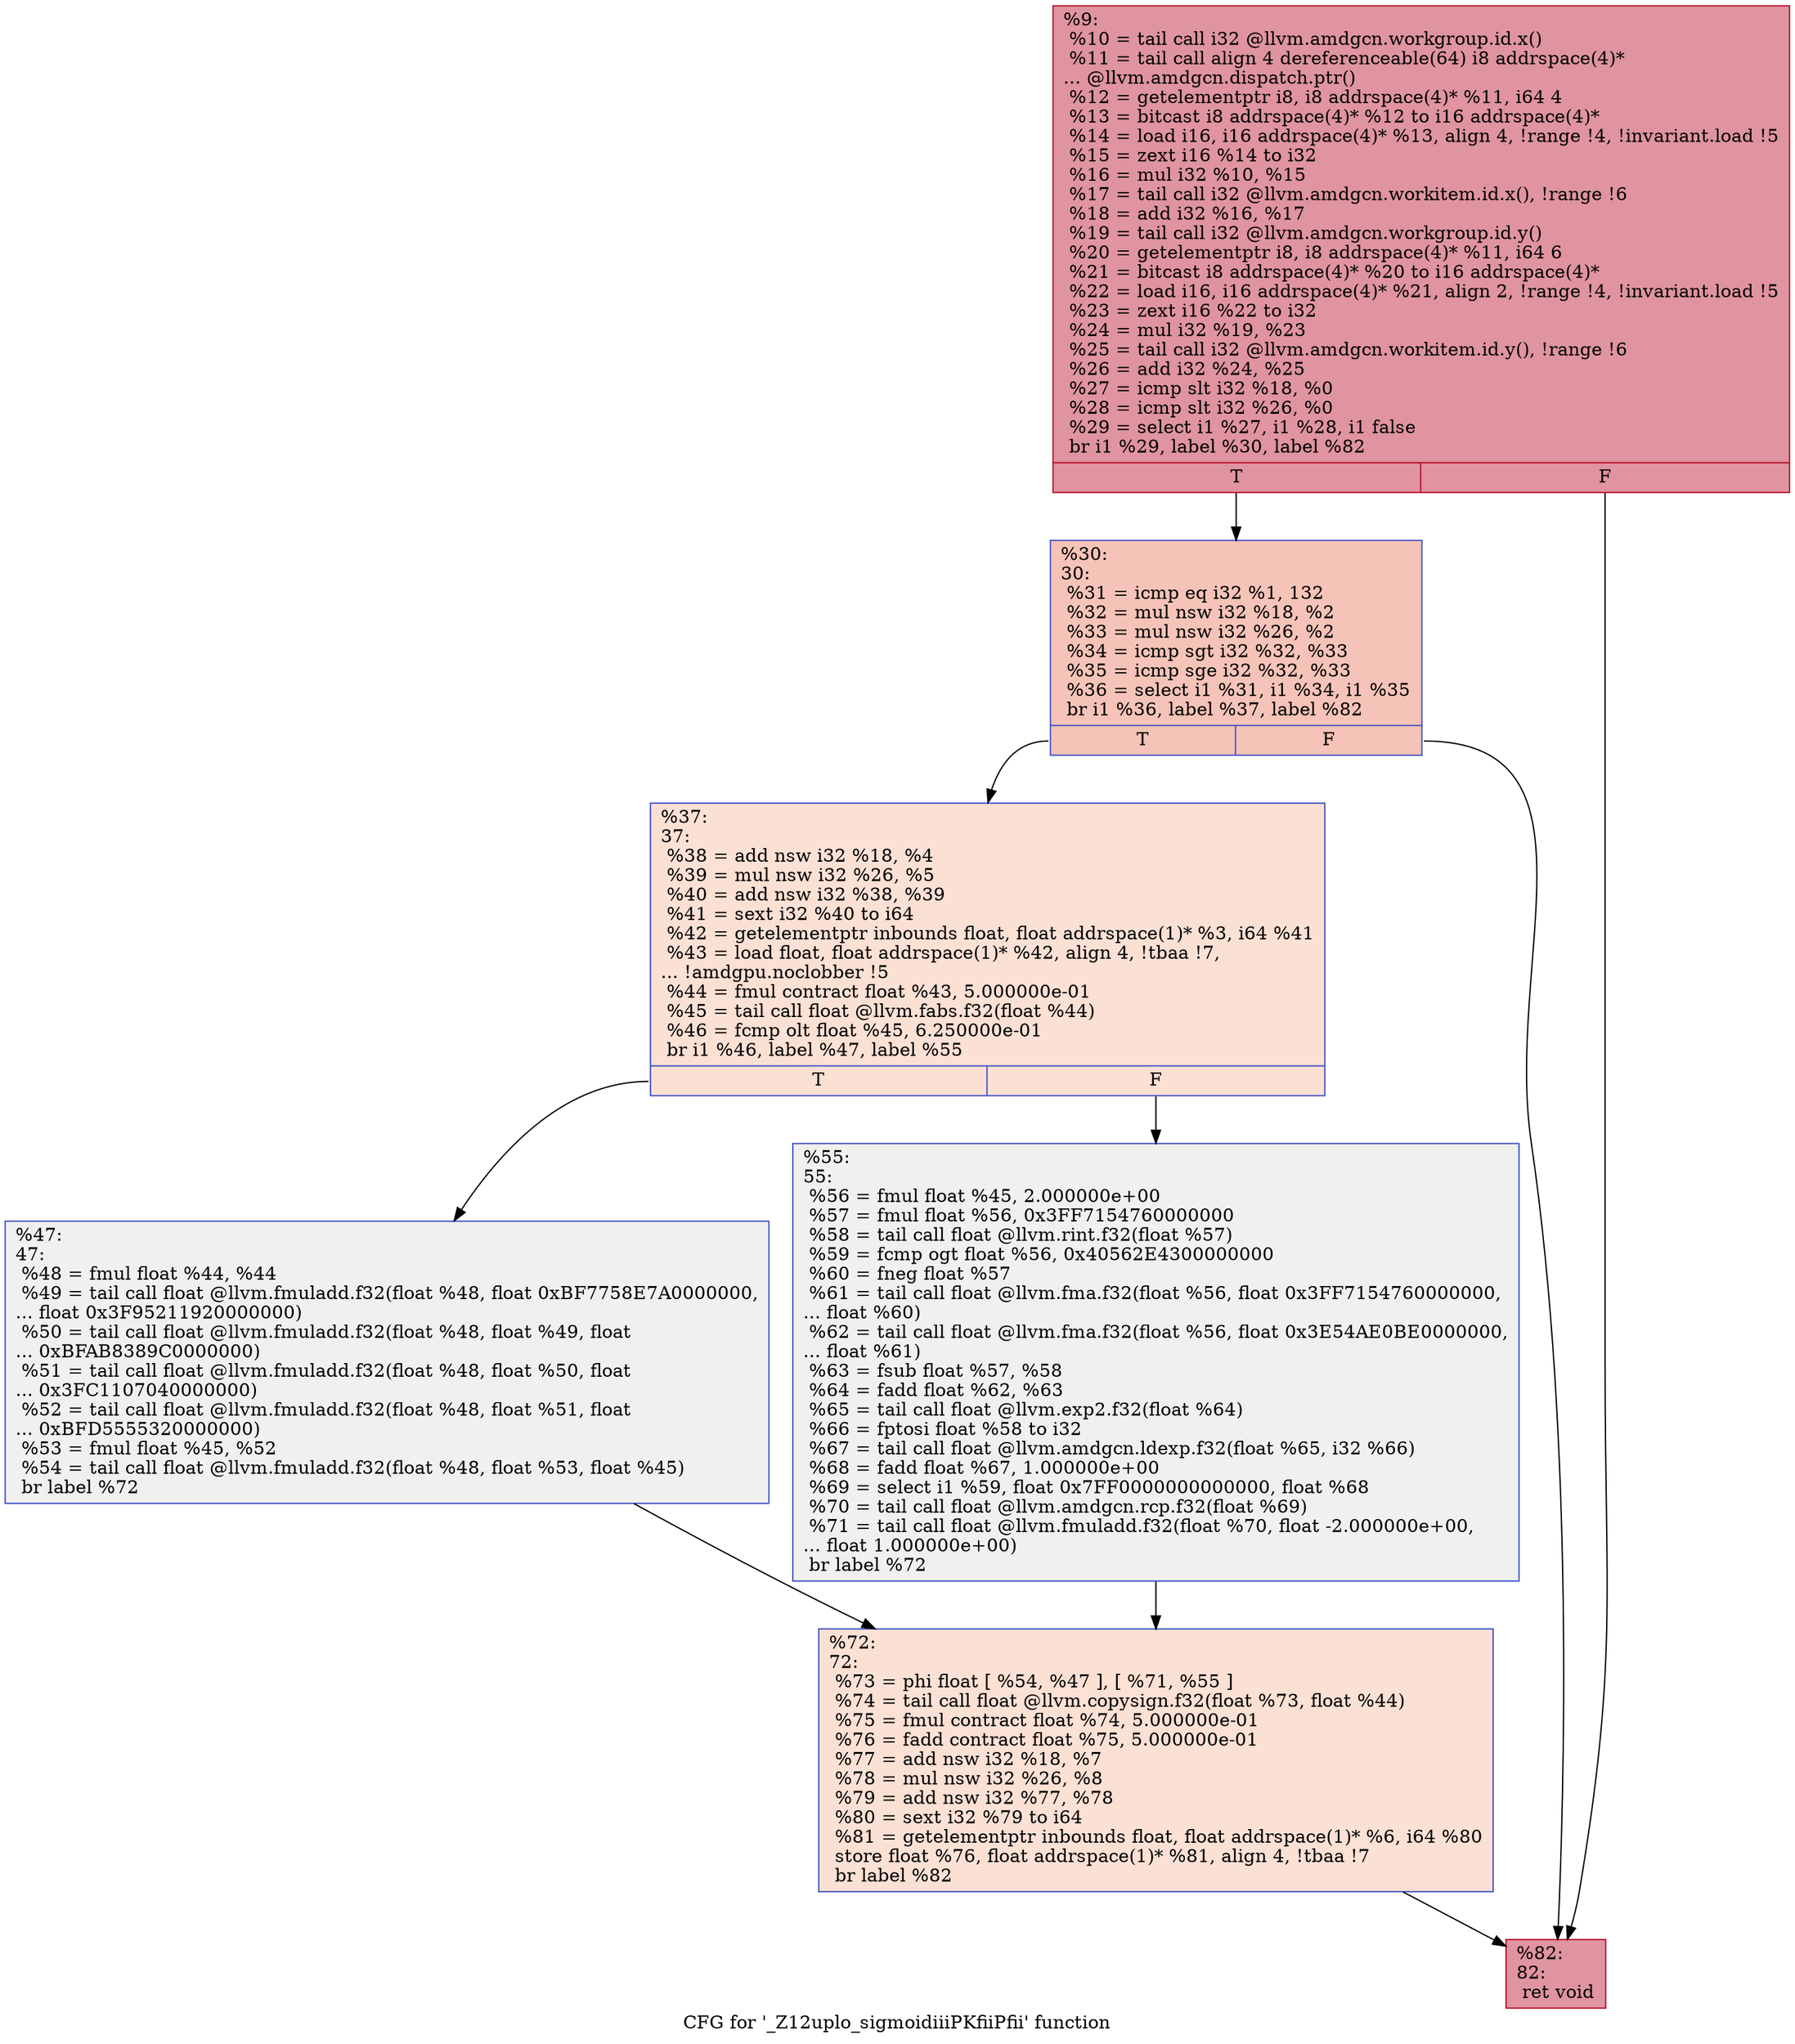 digraph "CFG for '_Z12uplo_sigmoidiiiPKfiiPfii' function" {
	label="CFG for '_Z12uplo_sigmoidiiiPKfiiPfii' function";

	Node0x505a720 [shape=record,color="#b70d28ff", style=filled, fillcolor="#b70d2870",label="{%9:\l  %10 = tail call i32 @llvm.amdgcn.workgroup.id.x()\l  %11 = tail call align 4 dereferenceable(64) i8 addrspace(4)*\l... @llvm.amdgcn.dispatch.ptr()\l  %12 = getelementptr i8, i8 addrspace(4)* %11, i64 4\l  %13 = bitcast i8 addrspace(4)* %12 to i16 addrspace(4)*\l  %14 = load i16, i16 addrspace(4)* %13, align 4, !range !4, !invariant.load !5\l  %15 = zext i16 %14 to i32\l  %16 = mul i32 %10, %15\l  %17 = tail call i32 @llvm.amdgcn.workitem.id.x(), !range !6\l  %18 = add i32 %16, %17\l  %19 = tail call i32 @llvm.amdgcn.workgroup.id.y()\l  %20 = getelementptr i8, i8 addrspace(4)* %11, i64 6\l  %21 = bitcast i8 addrspace(4)* %20 to i16 addrspace(4)*\l  %22 = load i16, i16 addrspace(4)* %21, align 2, !range !4, !invariant.load !5\l  %23 = zext i16 %22 to i32\l  %24 = mul i32 %19, %23\l  %25 = tail call i32 @llvm.amdgcn.workitem.id.y(), !range !6\l  %26 = add i32 %24, %25\l  %27 = icmp slt i32 %18, %0\l  %28 = icmp slt i32 %26, %0\l  %29 = select i1 %27, i1 %28, i1 false\l  br i1 %29, label %30, label %82\l|{<s0>T|<s1>F}}"];
	Node0x505a720:s0 -> Node0x505ece0;
	Node0x505a720:s1 -> Node0x505ed70;
	Node0x505ece0 [shape=record,color="#3d50c3ff", style=filled, fillcolor="#e8765c70",label="{%30:\l30:                                               \l  %31 = icmp eq i32 %1, 132\l  %32 = mul nsw i32 %18, %2\l  %33 = mul nsw i32 %26, %2\l  %34 = icmp sgt i32 %32, %33\l  %35 = icmp sge i32 %32, %33\l  %36 = select i1 %31, i1 %34, i1 %35\l  br i1 %36, label %37, label %82\l|{<s0>T|<s1>F}}"];
	Node0x505ece0:s0 -> Node0x505cd60;
	Node0x505ece0:s1 -> Node0x505ed70;
	Node0x505cd60 [shape=record,color="#3d50c3ff", style=filled, fillcolor="#f7b99e70",label="{%37:\l37:                                               \l  %38 = add nsw i32 %18, %4\l  %39 = mul nsw i32 %26, %5\l  %40 = add nsw i32 %38, %39\l  %41 = sext i32 %40 to i64\l  %42 = getelementptr inbounds float, float addrspace(1)* %3, i64 %41\l  %43 = load float, float addrspace(1)* %42, align 4, !tbaa !7,\l... !amdgpu.noclobber !5\l  %44 = fmul contract float %43, 5.000000e-01\l  %45 = tail call float @llvm.fabs.f32(float %44)\l  %46 = fcmp olt float %45, 6.250000e-01\l  br i1 %46, label %47, label %55\l|{<s0>T|<s1>F}}"];
	Node0x505cd60:s0 -> Node0x50606b0;
	Node0x505cd60:s1 -> Node0x5060740;
	Node0x50606b0 [shape=record,color="#3d50c3ff", style=filled, fillcolor="#dedcdb70",label="{%47:\l47:                                               \l  %48 = fmul float %44, %44\l  %49 = tail call float @llvm.fmuladd.f32(float %48, float 0xBF7758E7A0000000,\l... float 0x3F95211920000000)\l  %50 = tail call float @llvm.fmuladd.f32(float %48, float %49, float\l... 0xBFAB8389C0000000)\l  %51 = tail call float @llvm.fmuladd.f32(float %48, float %50, float\l... 0x3FC1107040000000)\l  %52 = tail call float @llvm.fmuladd.f32(float %48, float %51, float\l... 0xBFD5555320000000)\l  %53 = fmul float %45, %52\l  %54 = tail call float @llvm.fmuladd.f32(float %48, float %53, float %45)\l  br label %72\l}"];
	Node0x50606b0 -> Node0x50612a0;
	Node0x5060740 [shape=record,color="#3d50c3ff", style=filled, fillcolor="#dedcdb70",label="{%55:\l55:                                               \l  %56 = fmul float %45, 2.000000e+00\l  %57 = fmul float %56, 0x3FF7154760000000\l  %58 = tail call float @llvm.rint.f32(float %57)\l  %59 = fcmp ogt float %56, 0x40562E4300000000\l  %60 = fneg float %57\l  %61 = tail call float @llvm.fma.f32(float %56, float 0x3FF7154760000000,\l... float %60)\l  %62 = tail call float @llvm.fma.f32(float %56, float 0x3E54AE0BE0000000,\l... float %61)\l  %63 = fsub float %57, %58\l  %64 = fadd float %62, %63\l  %65 = tail call float @llvm.exp2.f32(float %64)\l  %66 = fptosi float %58 to i32\l  %67 = tail call float @llvm.amdgcn.ldexp.f32(float %65, i32 %66)\l  %68 = fadd float %67, 1.000000e+00\l  %69 = select i1 %59, float 0x7FF0000000000000, float %68\l  %70 = tail call float @llvm.amdgcn.rcp.f32(float %69)\l  %71 = tail call float @llvm.fmuladd.f32(float %70, float -2.000000e+00,\l... float 1.000000e+00)\l  br label %72\l}"];
	Node0x5060740 -> Node0x50612a0;
	Node0x50612a0 [shape=record,color="#3d50c3ff", style=filled, fillcolor="#f7b99e70",label="{%72:\l72:                                               \l  %73 = phi float [ %54, %47 ], [ %71, %55 ]\l  %74 = tail call float @llvm.copysign.f32(float %73, float %44)\l  %75 = fmul contract float %74, 5.000000e-01\l  %76 = fadd contract float %75, 5.000000e-01\l  %77 = add nsw i32 %18, %7\l  %78 = mul nsw i32 %26, %8\l  %79 = add nsw i32 %77, %78\l  %80 = sext i32 %79 to i64\l  %81 = getelementptr inbounds float, float addrspace(1)* %6, i64 %80\l  store float %76, float addrspace(1)* %81, align 4, !tbaa !7\l  br label %82\l}"];
	Node0x50612a0 -> Node0x505ed70;
	Node0x505ed70 [shape=record,color="#b70d28ff", style=filled, fillcolor="#b70d2870",label="{%82:\l82:                                               \l  ret void\l}"];
}
